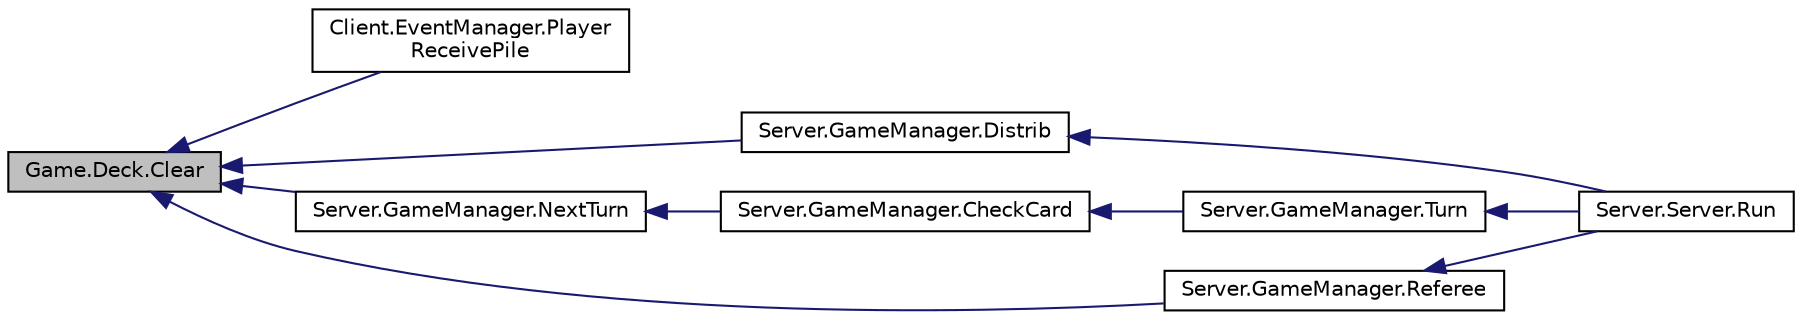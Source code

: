digraph "Game.Deck.Clear"
{
  edge [fontname="Helvetica",fontsize="10",labelfontname="Helvetica",labelfontsize="10"];
  node [fontname="Helvetica",fontsize="10",shape=record];
  rankdir="LR";
  Node11 [label="Game.Deck.Clear",height=0.2,width=0.4,color="black", fillcolor="grey75", style="filled", fontcolor="black"];
  Node11 -> Node12 [dir="back",color="midnightblue",fontsize="10",style="solid",fontname="Helvetica"];
  Node12 [label="Client.EventManager.Player\lReceivePile",height=0.2,width=0.4,color="black", fillcolor="white", style="filled",URL="$class_client_1_1_event_manager.html#a5876b23f48255516cf2f00052682e178"];
  Node11 -> Node13 [dir="back",color="midnightblue",fontsize="10",style="solid",fontname="Helvetica"];
  Node13 [label="Server.GameManager.Distrib",height=0.2,width=0.4,color="black", fillcolor="white", style="filled",URL="$class_server_1_1_game_manager.html#abe3cba330255ade16dfadbf6d2bcbed7"];
  Node13 -> Node14 [dir="back",color="midnightblue",fontsize="10",style="solid",fontname="Helvetica"];
  Node14 [label="Server.Server.Run",height=0.2,width=0.4,color="black", fillcolor="white", style="filled",URL="$class_server_1_1_server.html#a40d5db9d850120c06889f827e8ce259a"];
  Node11 -> Node15 [dir="back",color="midnightblue",fontsize="10",style="solid",fontname="Helvetica"];
  Node15 [label="Server.GameManager.NextTurn",height=0.2,width=0.4,color="black", fillcolor="white", style="filled",URL="$class_server_1_1_game_manager.html#a94b83f44ca6b2f3a70d9f5ad0af19696"];
  Node15 -> Node16 [dir="back",color="midnightblue",fontsize="10",style="solid",fontname="Helvetica"];
  Node16 [label="Server.GameManager.CheckCard",height=0.2,width=0.4,color="black", fillcolor="white", style="filled",URL="$class_server_1_1_game_manager.html#a4a32016560d748cc8c272ebfb793f22c"];
  Node16 -> Node17 [dir="back",color="midnightblue",fontsize="10",style="solid",fontname="Helvetica"];
  Node17 [label="Server.GameManager.Turn",height=0.2,width=0.4,color="black", fillcolor="white", style="filled",URL="$class_server_1_1_game_manager.html#afe22c5dc89cdc68d8361540b541acd30"];
  Node17 -> Node14 [dir="back",color="midnightblue",fontsize="10",style="solid",fontname="Helvetica"];
  Node11 -> Node18 [dir="back",color="midnightblue",fontsize="10",style="solid",fontname="Helvetica"];
  Node18 [label="Server.GameManager.Referee",height=0.2,width=0.4,color="black", fillcolor="white", style="filled",URL="$class_server_1_1_game_manager.html#a290183cdbe0ad1767906d5d5c0ac4e54"];
  Node18 -> Node14 [dir="back",color="midnightblue",fontsize="10",style="solid",fontname="Helvetica"];
}
